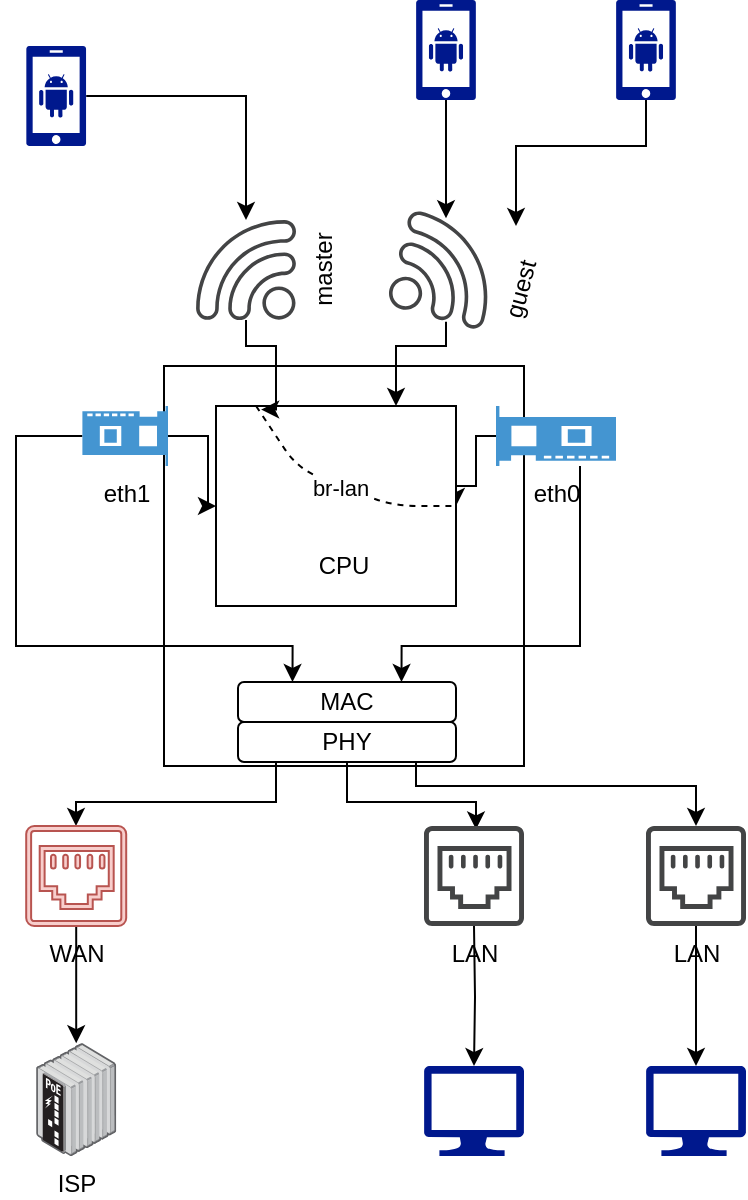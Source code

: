 <mxfile version="14.6.12" type="github">
  <diagram id="Qrw8q82N-ZrjvOQnY0xB" name="Page-1">
    <mxGraphModel dx="1385" dy="635" grid="1" gridSize="10" guides="1" tooltips="1" connect="1" arrows="1" fold="1" page="1" pageScale="1" pageWidth="827" pageHeight="1169" math="0" shadow="0">
      <root>
        <mxCell id="0" />
        <mxCell id="1" parent="0" />
        <mxCell id="-vgeeg1nEVwritXvs4zs-1" value="" style="rounded=0;whiteSpace=wrap;html=1;" vertex="1" parent="1">
          <mxGeometry x="334" y="510" width="180" height="200" as="geometry" />
        </mxCell>
        <mxCell id="-vgeeg1nEVwritXvs4zs-2" value="MAC" style="rounded=1;whiteSpace=wrap;html=1;" vertex="1" parent="1">
          <mxGeometry x="371" y="668" width="109" height="20" as="geometry" />
        </mxCell>
        <mxCell id="-vgeeg1nEVwritXvs4zs-7" style="edgeStyle=orthogonalEdgeStyle;rounded=0;orthogonalLoop=1;jettySize=auto;html=1;" edge="1" parent="1" source="-vgeeg1nEVwritXvs4zs-6">
          <mxGeometry relative="1" as="geometry">
            <mxPoint x="290" y="740" as="targetPoint" />
            <Array as="points">
              <mxPoint x="390" y="728" />
              <mxPoint x="290" y="728" />
            </Array>
          </mxGeometry>
        </mxCell>
        <mxCell id="-vgeeg1nEVwritXvs4zs-15" style="edgeStyle=orthogonalEdgeStyle;rounded=0;orthogonalLoop=1;jettySize=auto;html=1;" edge="1" parent="1" source="-vgeeg1nEVwritXvs4zs-6">
          <mxGeometry relative="1" as="geometry">
            <mxPoint x="600" y="740" as="targetPoint" />
            <Array as="points">
              <mxPoint x="460" y="720" />
              <mxPoint x="600" y="720" />
            </Array>
          </mxGeometry>
        </mxCell>
        <mxCell id="-vgeeg1nEVwritXvs4zs-16" style="edgeStyle=orthogonalEdgeStyle;rounded=0;orthogonalLoop=1;jettySize=auto;html=1;entryX=0.375;entryY=0.042;entryDx=0;entryDy=0;entryPerimeter=0;" edge="1" parent="1" source="-vgeeg1nEVwritXvs4zs-6">
          <mxGeometry relative="1" as="geometry">
            <mxPoint x="490" y="741.68" as="targetPoint" />
            <Array as="points">
              <mxPoint x="426" y="728" />
              <mxPoint x="490" y="728" />
            </Array>
          </mxGeometry>
        </mxCell>
        <mxCell id="-vgeeg1nEVwritXvs4zs-6" value="PHY" style="rounded=1;whiteSpace=wrap;html=1;" vertex="1" parent="1">
          <mxGeometry x="371" y="688" width="109" height="20" as="geometry" />
        </mxCell>
        <mxCell id="-vgeeg1nEVwritXvs4zs-17" value="" style="aspect=fixed;pointerEvents=1;shadow=0;dashed=0;html=1;strokeColor=none;labelPosition=center;verticalLabelPosition=bottom;verticalAlign=top;align=center;fillColor=#00188D;shape=mxgraph.azure.computer" vertex="1" parent="1">
          <mxGeometry x="464" y="860" width="50" height="45" as="geometry" />
        </mxCell>
        <mxCell id="-vgeeg1nEVwritXvs4zs-20" value="" style="aspect=fixed;pointerEvents=1;shadow=0;dashed=0;html=1;strokeColor=none;labelPosition=center;verticalLabelPosition=bottom;verticalAlign=top;align=center;fillColor=#00188D;shape=mxgraph.azure.computer" vertex="1" parent="1">
          <mxGeometry x="575" y="860" width="50" height="45" as="geometry" />
        </mxCell>
        <mxCell id="-vgeeg1nEVwritXvs4zs-37" value="" style="edgeStyle=orthogonalEdgeStyle;rounded=0;orthogonalLoop=1;jettySize=auto;html=1;" edge="1" parent="1" source="-vgeeg1nEVwritXvs4zs-28" target="-vgeeg1nEVwritXvs4zs-29">
          <mxGeometry relative="1" as="geometry" />
        </mxCell>
        <mxCell id="-vgeeg1nEVwritXvs4zs-28" value="WAN" style="pointerEvents=1;shadow=0;dashed=0;html=1;strokeColor=#b85450;fillColor=#f8cecc;aspect=fixed;labelPosition=center;verticalLabelPosition=bottom;verticalAlign=top;align=center;outlineConnect=0;shape=mxgraph.vvd.ethernet_port;" vertex="1" parent="1">
          <mxGeometry x="265.1" y="740" width="50" height="50" as="geometry" />
        </mxCell>
        <mxCell id="-vgeeg1nEVwritXvs4zs-29" value="ISP" style="points=[];aspect=fixed;html=1;align=center;shadow=0;dashed=0;image;image=img/lib/allied_telesis/switch/Industrial_Ethernet_IE200_POE.svg;" vertex="1" parent="1">
          <mxGeometry x="270" y="848.6" width="40.2" height="56.4" as="geometry" />
        </mxCell>
        <mxCell id="-vgeeg1nEVwritXvs4zs-35" value="" style="edgeStyle=orthogonalEdgeStyle;rounded=0;orthogonalLoop=1;jettySize=auto;html=1;" edge="1" parent="1" target="-vgeeg1nEVwritXvs4zs-17">
          <mxGeometry relative="1" as="geometry">
            <mxPoint x="489" y="790" as="sourcePoint" />
          </mxGeometry>
        </mxCell>
        <mxCell id="-vgeeg1nEVwritXvs4zs-36" value="" style="edgeStyle=orthogonalEdgeStyle;rounded=0;orthogonalLoop=1;jettySize=auto;html=1;" edge="1" parent="1" source="-vgeeg1nEVwritXvs4zs-33" target="-vgeeg1nEVwritXvs4zs-20">
          <mxGeometry relative="1" as="geometry" />
        </mxCell>
        <mxCell id="-vgeeg1nEVwritXvs4zs-33" value="LAN" style="pointerEvents=1;shadow=0;dashed=0;html=1;strokeColor=none;fillColor=#434445;aspect=fixed;labelPosition=center;verticalLabelPosition=bottom;verticalAlign=top;align=center;outlineConnect=0;shape=mxgraph.vvd.ethernet_port;" vertex="1" parent="1">
          <mxGeometry x="575" y="740" width="50" height="50" as="geometry" />
        </mxCell>
        <mxCell id="-vgeeg1nEVwritXvs4zs-38" value="LAN" style="pointerEvents=1;shadow=0;dashed=0;html=1;strokeColor=none;fillColor=#434445;aspect=fixed;labelPosition=center;verticalLabelPosition=bottom;verticalAlign=top;align=center;outlineConnect=0;shape=mxgraph.vvd.ethernet_port;" vertex="1" parent="1">
          <mxGeometry x="464" y="740" width="50" height="50" as="geometry" />
        </mxCell>
        <mxCell id="-vgeeg1nEVwritXvs4zs-44" style="edgeStyle=orthogonalEdgeStyle;rounded=0;orthogonalLoop=1;jettySize=auto;html=1;entryX=0.75;entryY=0;entryDx=0;entryDy=0;" edge="1" parent="1" source="-vgeeg1nEVwritXvs4zs-40" target="-vgeeg1nEVwritXvs4zs-2">
          <mxGeometry relative="1" as="geometry">
            <mxPoint x="542" y="650" as="targetPoint" />
            <Array as="points">
              <mxPoint x="542" y="650" />
              <mxPoint x="453" y="650" />
            </Array>
          </mxGeometry>
        </mxCell>
        <mxCell id="-vgeeg1nEVwritXvs4zs-46" value="" style="edgeStyle=orthogonalEdgeStyle;rounded=0;orthogonalLoop=1;jettySize=auto;html=1;entryX=1;entryY=0.5;entryDx=0;entryDy=0;entryPerimeter=0;" edge="1" parent="1" source="-vgeeg1nEVwritXvs4zs-40" target="-vgeeg1nEVwritXvs4zs-42">
          <mxGeometry relative="1" as="geometry">
            <Array as="points">
              <mxPoint x="490" y="545" />
              <mxPoint x="490" y="570" />
            </Array>
          </mxGeometry>
        </mxCell>
        <mxCell id="-vgeeg1nEVwritXvs4zs-40" value="eth0" style="pointerEvents=1;shadow=0;dashed=0;html=1;strokeColor=none;fillColor=#4495D1;labelPosition=center;verticalLabelPosition=bottom;verticalAlign=top;align=center;outlineConnect=0;shape=mxgraph.veeam.2d.network_card;sketch=0;direction=east;" vertex="1" parent="1">
          <mxGeometry x="500" y="530" width="60" height="30" as="geometry" />
        </mxCell>
        <mxCell id="-vgeeg1nEVwritXvs4zs-43" style="edgeStyle=orthogonalEdgeStyle;rounded=0;orthogonalLoop=1;jettySize=auto;html=1;entryX=0.25;entryY=0;entryDx=0;entryDy=0;" edge="1" parent="1" source="-vgeeg1nEVwritXvs4zs-41" target="-vgeeg1nEVwritXvs4zs-2">
          <mxGeometry relative="1" as="geometry">
            <mxPoint x="260" y="660" as="targetPoint" />
            <Array as="points">
              <mxPoint x="260" y="545" />
              <mxPoint x="260" y="650" />
              <mxPoint x="398" y="650" />
            </Array>
          </mxGeometry>
        </mxCell>
        <mxCell id="-vgeeg1nEVwritXvs4zs-45" value="" style="edgeStyle=orthogonalEdgeStyle;rounded=0;orthogonalLoop=1;jettySize=auto;html=1;" edge="1" parent="1" source="-vgeeg1nEVwritXvs4zs-41" target="-vgeeg1nEVwritXvs4zs-42">
          <mxGeometry relative="1" as="geometry" />
        </mxCell>
        <mxCell id="-vgeeg1nEVwritXvs4zs-41" value="eth1" style="pointerEvents=1;shadow=0;dashed=0;html=1;strokeColor=none;fillColor=#4495D1;labelPosition=center;verticalLabelPosition=bottom;verticalAlign=top;align=center;outlineConnect=0;shape=mxgraph.veeam.2d.network_card;sketch=0;direction=west;" vertex="1" parent="1">
          <mxGeometry x="293.2" y="530" width="42.8" height="30" as="geometry" />
        </mxCell>
        <mxCell id="-vgeeg1nEVwritXvs4zs-42" value="" style="rounded=0;whiteSpace=wrap;html=1;shadow=0;sketch=0;strokeColor=#000000;fillColor=#ffffff;gradientColor=none;" vertex="1" parent="1">
          <mxGeometry x="360" y="530" width="120" height="100" as="geometry" />
        </mxCell>
        <mxCell id="-vgeeg1nEVwritXvs4zs-59" style="edgeStyle=orthogonalEdgeStyle;rounded=0;orthogonalLoop=1;jettySize=auto;html=1;entryX=0.188;entryY=0.018;entryDx=0;entryDy=0;entryPerimeter=0;" edge="1" parent="1" source="-vgeeg1nEVwritXvs4zs-47" target="-vgeeg1nEVwritXvs4zs-42">
          <mxGeometry relative="1" as="geometry">
            <Array as="points">
              <mxPoint x="375" y="500" />
              <mxPoint x="390" y="500" />
              <mxPoint x="390" y="532" />
            </Array>
          </mxGeometry>
        </mxCell>
        <mxCell id="-vgeeg1nEVwritXvs4zs-47" value="master" style="pointerEvents=1;shadow=0;dashed=0;html=1;strokeColor=none;fillColor=#434445;aspect=fixed;labelPosition=center;verticalLabelPosition=bottom;verticalAlign=top;align=center;outlineConnect=0;shape=mxgraph.vvd.wi_fi;sketch=0;rotation=-90;" vertex="1" parent="1">
          <mxGeometry x="350" y="437" width="50" height="50" as="geometry" />
        </mxCell>
        <mxCell id="-vgeeg1nEVwritXvs4zs-60" style="edgeStyle=orthogonalEdgeStyle;rounded=0;orthogonalLoop=1;jettySize=auto;html=1;entryX=0.75;entryY=0;entryDx=0;entryDy=0;" edge="1" parent="1" source="-vgeeg1nEVwritXvs4zs-48" target="-vgeeg1nEVwritXvs4zs-42">
          <mxGeometry relative="1" as="geometry">
            <Array as="points">
              <mxPoint x="475" y="500" />
              <mxPoint x="450" y="500" />
            </Array>
          </mxGeometry>
        </mxCell>
        <mxCell id="-vgeeg1nEVwritXvs4zs-48" value="guest" style="pointerEvents=1;shadow=0;dashed=0;html=1;strokeColor=none;fillColor=#434445;aspect=fixed;labelPosition=center;verticalLabelPosition=bottom;verticalAlign=top;align=center;outlineConnect=0;shape=mxgraph.vvd.wi_fi;sketch=0;rotation=-75;direction=south;" vertex="1" parent="1">
          <mxGeometry x="450" y="437" width="50" height="50" as="geometry" />
        </mxCell>
        <mxCell id="-vgeeg1nEVwritXvs4zs-51" value="" style="edgeStyle=orthogonalEdgeStyle;rounded=0;orthogonalLoop=1;jettySize=auto;html=1;" edge="1" parent="1" source="-vgeeg1nEVwritXvs4zs-50" target="-vgeeg1nEVwritXvs4zs-47">
          <mxGeometry relative="1" as="geometry" />
        </mxCell>
        <mxCell id="-vgeeg1nEVwritXvs4zs-50" value="" style="aspect=fixed;pointerEvents=1;shadow=0;dashed=0;html=1;strokeColor=none;labelPosition=center;verticalLabelPosition=bottom;verticalAlign=top;align=center;fillColor=#00188D;shape=mxgraph.mscae.enterprise.android_phone;sketch=0;" vertex="1" parent="1">
          <mxGeometry x="265.1" y="350" width="30" height="50" as="geometry" />
        </mxCell>
        <mxCell id="-vgeeg1nEVwritXvs4zs-55" value="" style="edgeStyle=orthogonalEdgeStyle;rounded=0;orthogonalLoop=1;jettySize=auto;html=1;" edge="1" parent="1" source="-vgeeg1nEVwritXvs4zs-52" target="-vgeeg1nEVwritXvs4zs-48">
          <mxGeometry relative="1" as="geometry" />
        </mxCell>
        <mxCell id="-vgeeg1nEVwritXvs4zs-52" value="" style="aspect=fixed;pointerEvents=1;shadow=0;dashed=0;html=1;strokeColor=none;labelPosition=center;verticalLabelPosition=bottom;verticalAlign=top;align=center;fillColor=#00188D;shape=mxgraph.mscae.enterprise.android_phone;sketch=0;" vertex="1" parent="1">
          <mxGeometry x="460" y="327" width="30" height="50" as="geometry" />
        </mxCell>
        <mxCell id="-vgeeg1nEVwritXvs4zs-57" style="edgeStyle=orthogonalEdgeStyle;rounded=0;orthogonalLoop=1;jettySize=auto;html=1;" edge="1" parent="1" source="-vgeeg1nEVwritXvs4zs-56">
          <mxGeometry relative="1" as="geometry">
            <mxPoint x="510" y="440" as="targetPoint" />
            <Array as="points">
              <mxPoint x="575" y="400" />
              <mxPoint x="510" y="400" />
            </Array>
          </mxGeometry>
        </mxCell>
        <mxCell id="-vgeeg1nEVwritXvs4zs-56" value="" style="aspect=fixed;pointerEvents=1;shadow=0;dashed=0;html=1;strokeColor=none;labelPosition=center;verticalLabelPosition=bottom;verticalAlign=top;align=center;fillColor=#00188D;shape=mxgraph.mscae.enterprise.android_phone;sketch=0;" vertex="1" parent="1">
          <mxGeometry x="560" y="327" width="30" height="50" as="geometry" />
        </mxCell>
        <mxCell id="-vgeeg1nEVwritXvs4zs-63" value="br-lan" style="endArrow=none;dashed=1;html=1;entryX=1;entryY=0.5;entryDx=0;entryDy=0;exitX=0.167;exitY=0;exitDx=0;exitDy=0;exitPerimeter=0;" edge="1" parent="1" source="-vgeeg1nEVwritXvs4zs-42" target="-vgeeg1nEVwritXvs4zs-42">
          <mxGeometry width="50" height="50" relative="1" as="geometry">
            <mxPoint x="371" y="530" as="sourcePoint" />
            <mxPoint x="449" y="592" as="targetPoint" />
            <Array as="points">
              <mxPoint x="400" y="560" />
              <mxPoint x="420" y="570" />
              <mxPoint x="450" y="580" />
            </Array>
          </mxGeometry>
        </mxCell>
        <mxCell id="-vgeeg1nEVwritXvs4zs-64" value="CPU" style="text;html=1;strokeColor=none;fillColor=none;align=center;verticalAlign=middle;whiteSpace=wrap;rounded=0;shadow=0;sketch=0;" vertex="1" parent="1">
          <mxGeometry x="404" y="600" width="40" height="20" as="geometry" />
        </mxCell>
      </root>
    </mxGraphModel>
  </diagram>
</mxfile>
